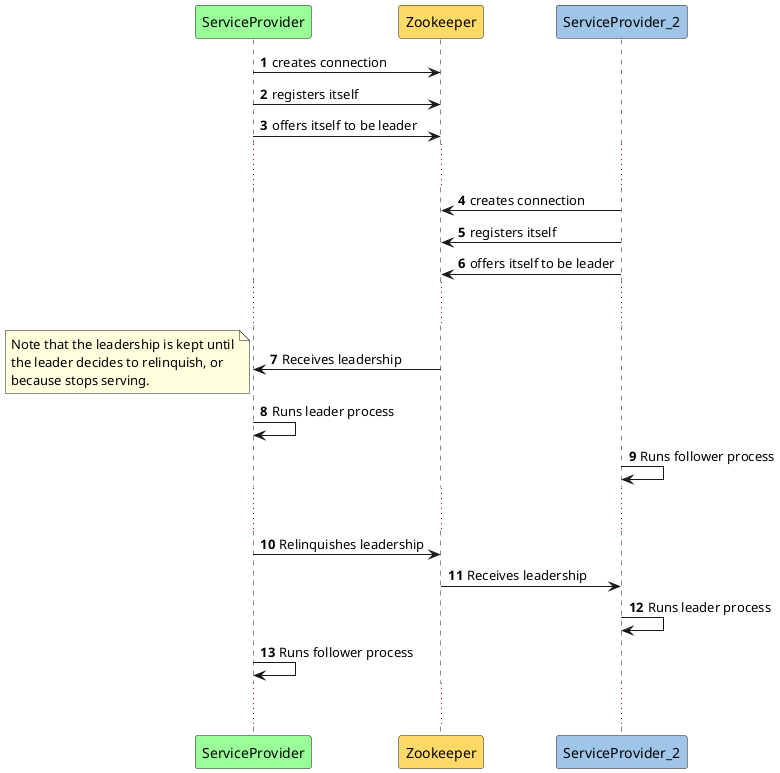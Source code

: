 @startuml
'https://plantuml.com/sequence-diagram

autonumber

participant ServiceProvider #99FF99
participant Zookeeper #ffd966
participant ServiceProvider_2 #9fc5e8

ServiceProvider -> Zookeeper: creates connection
ServiceProvider -> Zookeeper: registers itself
ServiceProvider -> Zookeeper: offers itself to be leader
... ...
ServiceProvider_2 -> Zookeeper: creates connection
ServiceProvider_2 -> Zookeeper: registers itself
ServiceProvider_2 -> Zookeeper: offers itself to be leader
... ...
Zookeeper -> ServiceProvider: Receives leadership
note left
    Note that the leadership is kept until
    the leader decides to relinquish, or
    because stops serving.
end note
ServiceProvider -> ServiceProvider: Runs leader process
ServiceProvider_2 -> ServiceProvider_2: Runs follower process
... ...
ServiceProvider -> Zookeeper: Relinquishes leadership
Zookeeper -> ServiceProvider_2: Receives leadership
ServiceProvider_2 -> ServiceProvider_2: Runs leader process
ServiceProvider -> ServiceProvider: Runs follower process
... ...

@enduml

